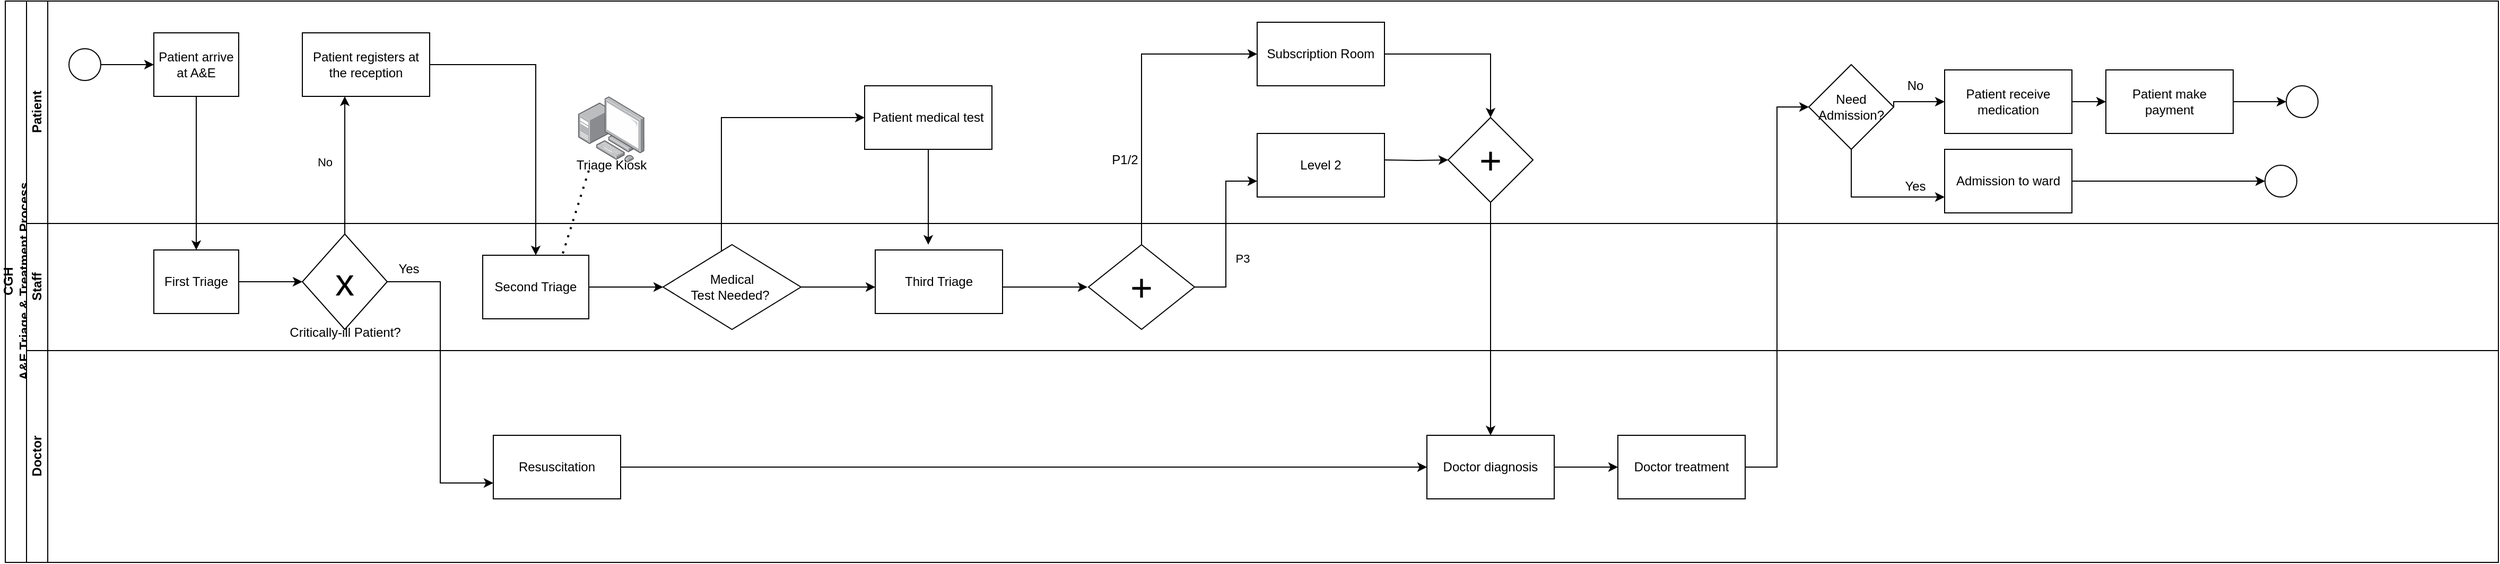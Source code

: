 <mxfile>
    <diagram id="prtHgNgQTEPvFCAcTncT" name="Page-1">
        <mxGraphModel dx="784" dy="445" grid="1" gridSize="10" guides="1" tooltips="1" connect="1" arrows="1" fold="1" page="1" pageScale="1" pageWidth="827" pageHeight="1169" math="0" shadow="0">
            <root>
                <mxCell id="0"/>
                <mxCell id="1" parent="0"/>
                <mxCell id="dNxyNK7c78bLwvsdeMH5-19" value="CGH &lt;br&gt;A&amp;amp;E Triage &amp;amp; Treatment Process" style="swimlane;html=1;childLayout=stackLayout;resizeParent=1;resizeParentMax=0;horizontal=0;startSize=20;horizontalStack=0;" parent="1" vertex="1">
                    <mxGeometry x="120" y="120" width="2350" height="530" as="geometry"/>
                </mxCell>
                <mxCell id="dNxyNK7c78bLwvsdeMH5-20" value="Patient" style="swimlane;html=1;startSize=20;horizontal=0;" parent="dNxyNK7c78bLwvsdeMH5-19" vertex="1">
                    <mxGeometry x="20" width="2330" height="210" as="geometry"/>
                </mxCell>
                <mxCell id="dNxyNK7c78bLwvsdeMH5-25" value="" style="edgeStyle=orthogonalEdgeStyle;rounded=0;orthogonalLoop=1;jettySize=auto;html=1;" parent="dNxyNK7c78bLwvsdeMH5-20" source="dNxyNK7c78bLwvsdeMH5-23" target="dNxyNK7c78bLwvsdeMH5-24" edge="1">
                    <mxGeometry relative="1" as="geometry"/>
                </mxCell>
                <mxCell id="dNxyNK7c78bLwvsdeMH5-23" value="" style="ellipse;whiteSpace=wrap;html=1;" parent="dNxyNK7c78bLwvsdeMH5-20" vertex="1">
                    <mxGeometry x="40" y="45" width="30" height="30" as="geometry"/>
                </mxCell>
                <mxCell id="dNxyNK7c78bLwvsdeMH5-24" value="Patient arrive at A&amp;amp;E" style="rounded=0;whiteSpace=wrap;html=1;fontFamily=Helvetica;fontSize=12;fontColor=#000000;align=center;" parent="dNxyNK7c78bLwvsdeMH5-20" vertex="1">
                    <mxGeometry x="120" y="30" width="80" height="60" as="geometry"/>
                </mxCell>
                <mxCell id="qgtoDDghmM0IQQvyiqZD-33" value="Patient medical test" style="whiteSpace=wrap;html=1;" parent="dNxyNK7c78bLwvsdeMH5-20" vertex="1">
                    <mxGeometry x="790" y="80" width="120" height="60" as="geometry"/>
                </mxCell>
                <mxCell id="qgtoDDghmM0IQQvyiqZD-23" style="edgeStyle=orthogonalEdgeStyle;rounded=0;orthogonalLoop=1;jettySize=auto;html=1;" parent="dNxyNK7c78bLwvsdeMH5-20" source="qgtoDDghmM0IQQvyiqZD-22" edge="1">
                    <mxGeometry relative="1" as="geometry">
                        <mxPoint x="2130" y="95" as="targetPoint"/>
                    </mxGeometry>
                </mxCell>
                <mxCell id="qgtoDDghmM0IQQvyiqZD-22" value="Patient make payment" style="rounded=0;whiteSpace=wrap;html=1;" parent="dNxyNK7c78bLwvsdeMH5-20" vertex="1">
                    <mxGeometry x="1960" y="65" width="120" height="60" as="geometry"/>
                </mxCell>
                <mxCell id="qgtoDDghmM0IQQvyiqZD-25" value="" style="ellipse;whiteSpace=wrap;html=1;aspect=fixed;" parent="dNxyNK7c78bLwvsdeMH5-20" vertex="1">
                    <mxGeometry x="2130" y="80" width="30" height="30" as="geometry"/>
                </mxCell>
                <mxCell id="qgtoDDghmM0IQQvyiqZD-27" value="Patient receive medication" style="whiteSpace=wrap;html=1;" parent="dNxyNK7c78bLwvsdeMH5-20" vertex="1">
                    <mxGeometry x="1808" y="65" width="120" height="60" as="geometry"/>
                </mxCell>
                <mxCell id="qgtoDDghmM0IQQvyiqZD-28" style="edgeStyle=orthogonalEdgeStyle;rounded=0;orthogonalLoop=1;jettySize=auto;html=1;" parent="dNxyNK7c78bLwvsdeMH5-20" source="qgtoDDghmM0IQQvyiqZD-27" target="qgtoDDghmM0IQQvyiqZD-22" edge="1">
                    <mxGeometry relative="1" as="geometry"/>
                </mxCell>
                <mxCell id="qgtoDDghmM0IQQvyiqZD-48" value="Patient registers at the reception" style="whiteSpace=wrap;html=1;" parent="dNxyNK7c78bLwvsdeMH5-20" vertex="1">
                    <mxGeometry x="260" y="30" width="120" height="60" as="geometry"/>
                </mxCell>
                <mxCell id="qgtoDDghmM0IQQvyiqZD-69" style="edgeStyle=orthogonalEdgeStyle;rounded=0;orthogonalLoop=1;jettySize=auto;html=1;" parent="dNxyNK7c78bLwvsdeMH5-20" source="qgtoDDghmM0IQQvyiqZD-68" edge="1">
                    <mxGeometry relative="1" as="geometry">
                        <mxPoint x="2110" y="170" as="targetPoint"/>
                    </mxGeometry>
                </mxCell>
                <mxCell id="qgtoDDghmM0IQQvyiqZD-68" value="Admission to ward" style="whiteSpace=wrap;html=1;" parent="dNxyNK7c78bLwvsdeMH5-20" vertex="1">
                    <mxGeometry x="1808" y="140" width="120" height="60" as="geometry"/>
                </mxCell>
                <mxCell id="qgtoDDghmM0IQQvyiqZD-70" value="" style="ellipse;whiteSpace=wrap;html=1;" parent="dNxyNK7c78bLwvsdeMH5-20" vertex="1">
                    <mxGeometry x="2110" y="155" width="30" height="30" as="geometry"/>
                </mxCell>
                <mxCell id="qgtoDDghmM0IQQvyiqZD-71" style="edgeStyle=orthogonalEdgeStyle;rounded=0;orthogonalLoop=1;jettySize=auto;html=1;exitX=0.5;exitY=1;exitDx=0;exitDy=0;entryX=0;entryY=0.75;entryDx=0;entryDy=0;" parent="dNxyNK7c78bLwvsdeMH5-20" source="qgtoDDghmM0IQQvyiqZD-64" target="qgtoDDghmM0IQQvyiqZD-68" edge="1">
                    <mxGeometry relative="1" as="geometry"/>
                </mxCell>
                <mxCell id="qgtoDDghmM0IQQvyiqZD-64" value="Need Admission?" style="rhombus;whiteSpace=wrap;html=1;rounded=0;" parent="dNxyNK7c78bLwvsdeMH5-20" vertex="1">
                    <mxGeometry x="1680" y="60" width="80" height="80" as="geometry"/>
                </mxCell>
                <mxCell id="qgtoDDghmM0IQQvyiqZD-67" style="edgeStyle=orthogonalEdgeStyle;rounded=0;orthogonalLoop=1;jettySize=auto;html=1;entryX=0;entryY=0.5;entryDx=0;entryDy=0;exitX=1;exitY=0.5;exitDx=0;exitDy=0;" parent="dNxyNK7c78bLwvsdeMH5-20" source="qgtoDDghmM0IQQvyiqZD-64" target="qgtoDDghmM0IQQvyiqZD-27" edge="1">
                    <mxGeometry relative="1" as="geometry">
                        <Array as="points">
                            <mxPoint x="1760" y="95"/>
                        </Array>
                    </mxGeometry>
                </mxCell>
                <mxCell id="qgtoDDghmM0IQQvyiqZD-74" value="" style="image;points=[];aspect=fixed;html=1;align=center;shadow=0;dashed=0;image=img/lib/allied_telesis/computer_and_terminals/Personal_Computer_with_Server.svg;" parent="dNxyNK7c78bLwvsdeMH5-20" vertex="1">
                    <mxGeometry x="520" y="90" width="62.4" height="62.4" as="geometry"/>
                </mxCell>
                <mxCell id="qgtoDDghmM0IQQvyiqZD-78" value="Level 2" style="whiteSpace=wrap;html=1;" parent="dNxyNK7c78bLwvsdeMH5-20" vertex="1">
                    <mxGeometry x="1160" y="125" width="120" height="60" as="geometry"/>
                </mxCell>
                <mxCell id="qgtoDDghmM0IQQvyiqZD-77" value="Subscription Room" style="whiteSpace=wrap;html=1;" parent="dNxyNK7c78bLwvsdeMH5-20" vertex="1">
                    <mxGeometry x="1160" y="20" width="120" height="60" as="geometry"/>
                </mxCell>
                <mxCell id="qgtoDDghmM0IQQvyiqZD-81" value="&lt;font style=&quot;font-size: 36px;&quot;&gt;+&lt;/font&gt;" style="rhombus;whiteSpace=wrap;html=1;" parent="dNxyNK7c78bLwvsdeMH5-20" vertex="1">
                    <mxGeometry x="1340" y="110" width="80" height="80" as="geometry"/>
                </mxCell>
                <mxCell id="qgtoDDghmM0IQQvyiqZD-82" style="edgeStyle=orthogonalEdgeStyle;rounded=0;orthogonalLoop=1;jettySize=auto;html=1;exitX=1;exitY=0.5;exitDx=0;exitDy=0;entryX=0.5;entryY=0;entryDx=0;entryDy=0;" parent="dNxyNK7c78bLwvsdeMH5-20" source="qgtoDDghmM0IQQvyiqZD-77" target="qgtoDDghmM0IQQvyiqZD-81" edge="1">
                    <mxGeometry relative="1" as="geometry"/>
                </mxCell>
                <mxCell id="qgtoDDghmM0IQQvyiqZD-83" style="edgeStyle=orthogonalEdgeStyle;rounded=0;orthogonalLoop=1;jettySize=auto;html=1;entryX=0;entryY=0.5;entryDx=0;entryDy=0;" parent="dNxyNK7c78bLwvsdeMH5-20" target="qgtoDDghmM0IQQvyiqZD-81" edge="1">
                    <mxGeometry relative="1" as="geometry">
                        <mxPoint x="1280" y="150" as="sourcePoint"/>
                    </mxGeometry>
                </mxCell>
                <mxCell id="qgtoDDghmM0IQQvyiqZD-87" value="P1/2" style="text;html=1;align=center;verticalAlign=middle;resizable=0;points=[];autosize=1;strokeColor=none;fillColor=none;" parent="dNxyNK7c78bLwvsdeMH5-20" vertex="1">
                    <mxGeometry x="1010" y="135" width="50" height="30" as="geometry"/>
                </mxCell>
                <mxCell id="qgtoDDghmM0IQQvyiqZD-93" value="Triage Kiosk" style="text;html=1;align=center;verticalAlign=middle;resizable=0;points=[];autosize=1;strokeColor=none;fillColor=none;" parent="dNxyNK7c78bLwvsdeMH5-20" vertex="1">
                    <mxGeometry x="506.2" y="140" width="90" height="30" as="geometry"/>
                </mxCell>
                <mxCell id="qgtoDDghmM0IQQvyiqZD-85" value="No" style="text;html=1;align=center;verticalAlign=middle;resizable=0;points=[];autosize=1;strokeColor=none;fillColor=none;" parent="dNxyNK7c78bLwvsdeMH5-20" vertex="1">
                    <mxGeometry x="1760" y="65" width="40" height="30" as="geometry"/>
                </mxCell>
                <mxCell id="qgtoDDghmM0IQQvyiqZD-86" value="Yes" style="text;html=1;align=center;verticalAlign=middle;resizable=0;points=[];autosize=1;strokeColor=none;fillColor=none;" parent="dNxyNK7c78bLwvsdeMH5-20" vertex="1">
                    <mxGeometry x="1760" y="160" width="40" height="30" as="geometry"/>
                </mxCell>
                <mxCell id="qgtoDDghmM0IQQvyiqZD-1" value="Staff" style="swimlane;html=1;startSize=20;horizontal=0;" parent="dNxyNK7c78bLwvsdeMH5-19" vertex="1">
                    <mxGeometry x="20" y="210" width="2330" height="120" as="geometry"/>
                </mxCell>
                <mxCell id="qgtoDDghmM0IQQvyiqZD-3" value="First Triage" style="rounded=0;whiteSpace=wrap;html=1;fontFamily=Helvetica;fontSize=12;fontColor=#000000;align=center;" parent="qgtoDDghmM0IQQvyiqZD-1" vertex="1">
                    <mxGeometry x="120" y="25" width="80" height="60" as="geometry"/>
                </mxCell>
                <mxCell id="qgtoDDghmM0IQQvyiqZD-39" value="&lt;span style=&quot;font-size: 36px;&quot;&gt;x&lt;/span&gt;" style="rhombus;whiteSpace=wrap;html=1;" parent="qgtoDDghmM0IQQvyiqZD-1" vertex="1">
                    <mxGeometry x="260" y="10" width="80" height="90" as="geometry"/>
                </mxCell>
                <mxCell id="qgtoDDghmM0IQQvyiqZD-38" style="edgeStyle=orthogonalEdgeStyle;rounded=0;orthogonalLoop=1;jettySize=auto;html=1;exitX=1;exitY=0.5;exitDx=0;exitDy=0;entryX=0;entryY=0.5;entryDx=0;entryDy=0;" parent="qgtoDDghmM0IQQvyiqZD-1" source="qgtoDDghmM0IQQvyiqZD-3" target="qgtoDDghmM0IQQvyiqZD-39" edge="1">
                    <mxGeometry relative="1" as="geometry">
                        <mxPoint x="260" y="-150" as="targetPoint"/>
                    </mxGeometry>
                </mxCell>
                <mxCell id="qgtoDDghmM0IQQvyiqZD-61" style="edgeStyle=orthogonalEdgeStyle;rounded=0;orthogonalLoop=1;jettySize=auto;html=1;entryX=0;entryY=0.5;entryDx=0;entryDy=0;" parent="qgtoDDghmM0IQQvyiqZD-1" source="qgtoDDghmM0IQQvyiqZD-4" edge="1">
                    <mxGeometry relative="1" as="geometry">
                        <mxPoint x="800" y="60" as="targetPoint"/>
                    </mxGeometry>
                </mxCell>
                <mxCell id="qgtoDDghmM0IQQvyiqZD-4" value="Medical&lt;br&gt;Test Needed?&amp;nbsp;" style="rhombus;whiteSpace=wrap;html=1;fontFamily=Helvetica;fontSize=12;fontColor=#000000;align=center;" parent="qgtoDDghmM0IQQvyiqZD-1" vertex="1">
                    <mxGeometry x="600" y="20" width="130" height="80" as="geometry"/>
                </mxCell>
                <mxCell id="qgtoDDghmM0IQQvyiqZD-63" style="edgeStyle=orthogonalEdgeStyle;rounded=0;orthogonalLoop=1;jettySize=auto;html=1;entryX=0;entryY=0.5;entryDx=0;entryDy=0;" parent="qgtoDDghmM0IQQvyiqZD-1" edge="1">
                    <mxGeometry relative="1" as="geometry">
                        <mxPoint x="900" y="60" as="sourcePoint"/>
                        <mxPoint x="1000" y="60" as="targetPoint"/>
                    </mxGeometry>
                </mxCell>
                <mxCell id="qgtoDDghmM0IQQvyiqZD-52" value="Second Triage" style="whiteSpace=wrap;html=1;" parent="qgtoDDghmM0IQQvyiqZD-1" vertex="1">
                    <mxGeometry x="430" y="30" width="100" height="60" as="geometry"/>
                </mxCell>
                <mxCell id="qgtoDDghmM0IQQvyiqZD-56" style="edgeStyle=orthogonalEdgeStyle;rounded=0;orthogonalLoop=1;jettySize=auto;html=1;entryX=0;entryY=0.5;entryDx=0;entryDy=0;" parent="qgtoDDghmM0IQQvyiqZD-1" source="qgtoDDghmM0IQQvyiqZD-52" target="qgtoDDghmM0IQQvyiqZD-4" edge="1">
                    <mxGeometry relative="1" as="geometry"/>
                </mxCell>
                <mxCell id="qgtoDDghmM0IQQvyiqZD-90" value="Third Triage" style="rounded=0;whiteSpace=wrap;html=1;" parent="qgtoDDghmM0IQQvyiqZD-1" vertex="1">
                    <mxGeometry x="800" y="25" width="120" height="60" as="geometry"/>
                </mxCell>
                <mxCell id="qgtoDDghmM0IQQvyiqZD-92" value="&lt;font style=&quot;font-size: 36px;&quot;&gt;+&lt;/font&gt;" style="rhombus;whiteSpace=wrap;html=1;" parent="qgtoDDghmM0IQQvyiqZD-1" vertex="1">
                    <mxGeometry x="1001" y="20" width="100" height="80" as="geometry"/>
                </mxCell>
                <mxCell id="dNxyNK7c78bLwvsdeMH5-22" value="Doctor" style="swimlane;html=1;startSize=20;horizontal=0;" parent="dNxyNK7c78bLwvsdeMH5-19" vertex="1">
                    <mxGeometry x="20" y="330" width="2330" height="200" as="geometry"/>
                </mxCell>
                <mxCell id="qgtoDDghmM0IQQvyiqZD-32" value="" style="edgeStyle=orthogonalEdgeStyle;rounded=0;orthogonalLoop=1;jettySize=auto;html=1;" parent="dNxyNK7c78bLwvsdeMH5-22" source="qgtoDDghmM0IQQvyiqZD-21" target="qgtoDDghmM0IQQvyiqZD-31" edge="1">
                    <mxGeometry relative="1" as="geometry"/>
                </mxCell>
                <mxCell id="qgtoDDghmM0IQQvyiqZD-21" value="Doctor diagnosis" style="rounded=0;whiteSpace=wrap;html=1;" parent="dNxyNK7c78bLwvsdeMH5-22" vertex="1">
                    <mxGeometry x="1320" y="80" width="120" height="60" as="geometry"/>
                </mxCell>
                <mxCell id="qgtoDDghmM0IQQvyiqZD-31" value="Doctor treatment" style="whiteSpace=wrap;html=1;rounded=0;" parent="dNxyNK7c78bLwvsdeMH5-22" vertex="1">
                    <mxGeometry x="1500" y="80" width="120" height="60" as="geometry"/>
                </mxCell>
                <mxCell id="qgtoDDghmM0IQQvyiqZD-50" style="edgeStyle=orthogonalEdgeStyle;rounded=0;orthogonalLoop=1;jettySize=auto;html=1;entryX=0;entryY=0.5;entryDx=0;entryDy=0;exitX=1;exitY=0.5;exitDx=0;exitDy=0;" parent="dNxyNK7c78bLwvsdeMH5-22" source="qgtoDDghmM0IQQvyiqZD-42" target="qgtoDDghmM0IQQvyiqZD-21" edge="1">
                    <mxGeometry relative="1" as="geometry"/>
                </mxCell>
                <mxCell id="qgtoDDghmM0IQQvyiqZD-42" value="Resuscitation" style="whiteSpace=wrap;html=1;" parent="dNxyNK7c78bLwvsdeMH5-22" vertex="1">
                    <mxGeometry x="440" y="80" width="120" height="60" as="geometry"/>
                </mxCell>
                <mxCell id="qgtoDDghmM0IQQvyiqZD-8" style="edgeStyle=orthogonalEdgeStyle;rounded=0;orthogonalLoop=1;jettySize=auto;html=1;entryX=0.5;entryY=0;entryDx=0;entryDy=0;" parent="dNxyNK7c78bLwvsdeMH5-19" source="dNxyNK7c78bLwvsdeMH5-24" target="qgtoDDghmM0IQQvyiqZD-3" edge="1">
                    <mxGeometry relative="1" as="geometry"/>
                </mxCell>
                <mxCell id="qgtoDDghmM0IQQvyiqZD-46" style="edgeStyle=orthogonalEdgeStyle;rounded=0;orthogonalLoop=1;jettySize=auto;html=1;" parent="dNxyNK7c78bLwvsdeMH5-19" source="qgtoDDghmM0IQQvyiqZD-39" edge="1">
                    <mxGeometry relative="1" as="geometry">
                        <mxPoint x="320" y="90" as="targetPoint"/>
                        <Array as="points">
                            <mxPoint x="320" y="90"/>
                        </Array>
                    </mxGeometry>
                </mxCell>
                <mxCell id="qgtoDDghmM0IQQvyiqZD-47" value="No" style="edgeLabel;html=1;align=center;verticalAlign=middle;resizable=0;points=[];" parent="qgtoDDghmM0IQQvyiqZD-46" vertex="1" connectable="0">
                    <mxGeometry x="-0.018" y="18" relative="1" as="geometry">
                        <mxPoint x="-1" y="-4" as="offset"/>
                    </mxGeometry>
                </mxCell>
                <mxCell id="qgtoDDghmM0IQQvyiqZD-44" style="edgeStyle=orthogonalEdgeStyle;rounded=0;orthogonalLoop=1;jettySize=auto;html=1;exitX=1;exitY=0.5;exitDx=0;exitDy=0;entryX=0;entryY=0.75;entryDx=0;entryDy=0;" parent="dNxyNK7c78bLwvsdeMH5-19" source="qgtoDDghmM0IQQvyiqZD-39" target="qgtoDDghmM0IQQvyiqZD-42" edge="1">
                    <mxGeometry relative="1" as="geometry">
                        <mxPoint x="440" y="260" as="targetPoint"/>
                    </mxGeometry>
                </mxCell>
                <mxCell id="qgtoDDghmM0IQQvyiqZD-53" style="edgeStyle=orthogonalEdgeStyle;rounded=0;orthogonalLoop=1;jettySize=auto;html=1;" parent="dNxyNK7c78bLwvsdeMH5-19" source="qgtoDDghmM0IQQvyiqZD-48" target="qgtoDDghmM0IQQvyiqZD-52" edge="1">
                    <mxGeometry relative="1" as="geometry"/>
                </mxCell>
                <mxCell id="qgtoDDghmM0IQQvyiqZD-59" style="edgeStyle=orthogonalEdgeStyle;rounded=0;orthogonalLoop=1;jettySize=auto;html=1;entryX=0;entryY=0.5;entryDx=0;entryDy=0;" parent="dNxyNK7c78bLwvsdeMH5-19" source="qgtoDDghmM0IQQvyiqZD-4" target="qgtoDDghmM0IQQvyiqZD-33" edge="1">
                    <mxGeometry relative="1" as="geometry">
                        <Array as="points">
                            <mxPoint x="675" y="110"/>
                        </Array>
                    </mxGeometry>
                </mxCell>
                <mxCell id="qgtoDDghmM0IQQvyiqZD-66" style="edgeStyle=orthogonalEdgeStyle;rounded=0;orthogonalLoop=1;jettySize=auto;html=1;exitX=0.5;exitY=1;exitDx=0;exitDy=0;entryX=0.5;entryY=0;entryDx=0;entryDy=0;" parent="dNxyNK7c78bLwvsdeMH5-19" source="qgtoDDghmM0IQQvyiqZD-33" edge="1">
                    <mxGeometry relative="1" as="geometry">
                        <mxPoint x="870" y="230" as="targetPoint"/>
                    </mxGeometry>
                </mxCell>
                <mxCell id="qgtoDDghmM0IQQvyiqZD-65" value="" style="edgeStyle=orthogonalEdgeStyle;rounded=0;orthogonalLoop=1;jettySize=auto;html=1;entryX=0;entryY=0.5;entryDx=0;entryDy=0;" parent="dNxyNK7c78bLwvsdeMH5-19" source="qgtoDDghmM0IQQvyiqZD-31" target="qgtoDDghmM0IQQvyiqZD-64" edge="1">
                    <mxGeometry relative="1" as="geometry"/>
                </mxCell>
                <mxCell id="qgtoDDghmM0IQQvyiqZD-80" style="edgeStyle=orthogonalEdgeStyle;rounded=0;orthogonalLoop=1;jettySize=auto;html=1;entryX=0;entryY=0.75;entryDx=0;entryDy=0;exitX=1;exitY=0.5;exitDx=0;exitDy=0;" parent="dNxyNK7c78bLwvsdeMH5-19" source="qgtoDDghmM0IQQvyiqZD-92" target="qgtoDDghmM0IQQvyiqZD-78" edge="1">
                    <mxGeometry relative="1" as="geometry">
                        <mxPoint x="1140" y="270" as="sourcePoint"/>
                    </mxGeometry>
                </mxCell>
                <mxCell id="qgtoDDghmM0IQQvyiqZD-88" value="P3" style="edgeLabel;html=1;align=center;verticalAlign=middle;resizable=0;points=[];" parent="qgtoDDghmM0IQQvyiqZD-80" vertex="1" connectable="0">
                    <mxGeometry x="-0.257" y="-8" relative="1" as="geometry">
                        <mxPoint x="7" y="2" as="offset"/>
                    </mxGeometry>
                </mxCell>
                <mxCell id="qgtoDDghmM0IQQvyiqZD-79" style="edgeStyle=orthogonalEdgeStyle;rounded=0;orthogonalLoop=1;jettySize=auto;html=1;exitX=0.5;exitY=0;exitDx=0;exitDy=0;entryX=0;entryY=0.5;entryDx=0;entryDy=0;" parent="dNxyNK7c78bLwvsdeMH5-19" source="qgtoDDghmM0IQQvyiqZD-92" target="qgtoDDghmM0IQQvyiqZD-77" edge="1">
                    <mxGeometry relative="1" as="geometry">
                        <mxPoint x="1080" y="240" as="sourcePoint"/>
                    </mxGeometry>
                </mxCell>
                <mxCell id="qgtoDDghmM0IQQvyiqZD-84" style="edgeStyle=orthogonalEdgeStyle;rounded=0;orthogonalLoop=1;jettySize=auto;html=1;exitX=0.5;exitY=1;exitDx=0;exitDy=0;entryX=0.5;entryY=0;entryDx=0;entryDy=0;" parent="dNxyNK7c78bLwvsdeMH5-19" source="qgtoDDghmM0IQQvyiqZD-81" target="qgtoDDghmM0IQQvyiqZD-21" edge="1">
                    <mxGeometry relative="1" as="geometry"/>
                </mxCell>
                <mxCell id="qgtoDDghmM0IQQvyiqZD-45" value="Yes" style="text;html=1;align=center;verticalAlign=middle;resizable=0;points=[];autosize=1;strokeColor=none;fillColor=none;" parent="1" vertex="1">
                    <mxGeometry x="480" y="358" width="40" height="30" as="geometry"/>
                </mxCell>
                <mxCell id="qgtoDDghmM0IQQvyiqZD-73" value="" style="endArrow=none;dashed=1;html=1;dashPattern=1 3;strokeWidth=2;rounded=0;entryX=0.75;entryY=0;entryDx=0;entryDy=0;" parent="1" target="qgtoDDghmM0IQQvyiqZD-52" edge="1">
                    <mxGeometry width="50" height="50" relative="1" as="geometry">
                        <mxPoint x="670" y="280" as="sourcePoint"/>
                        <mxPoint x="720" y="710" as="targetPoint"/>
                    </mxGeometry>
                </mxCell>
                <mxCell id="qgtoDDghmM0IQQvyiqZD-89" value="Critically-ill Patient?" style="text;html=1;align=center;verticalAlign=middle;resizable=0;points=[];autosize=1;strokeColor=none;fillColor=none;" parent="1" vertex="1">
                    <mxGeometry x="375" y="418" width="130" height="30" as="geometry"/>
                </mxCell>
            </root>
        </mxGraphModel>
    </diagram>
</mxfile>